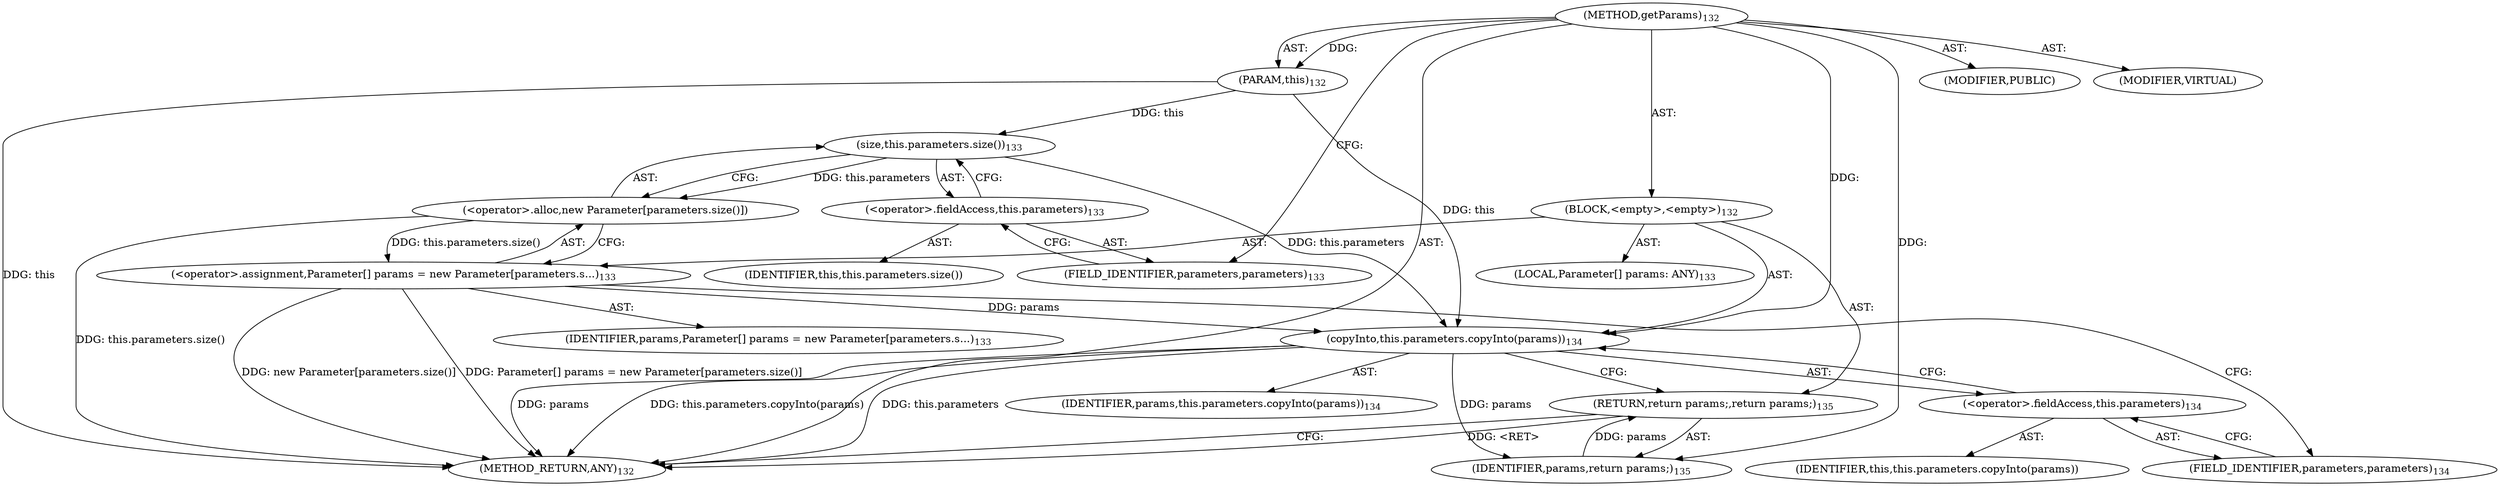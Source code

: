 digraph "getParams" {  
"111669149703" [label = <(METHOD,getParams)<SUB>132</SUB>> ]
"115964117004" [label = <(PARAM,this)<SUB>132</SUB>> ]
"25769803789" [label = <(BLOCK,&lt;empty&gt;,&lt;empty&gt;)<SUB>132</SUB>> ]
"94489280512" [label = <(LOCAL,Parameter[] params: ANY)<SUB>133</SUB>> ]
"30064771105" [label = <(&lt;operator&gt;.assignment,Parameter[] params = new Parameter[parameters.s...)<SUB>133</SUB>> ]
"68719476765" [label = <(IDENTIFIER,params,Parameter[] params = new Parameter[parameters.s...)<SUB>133</SUB>> ]
"30064771106" [label = <(&lt;operator&gt;.alloc,new Parameter[parameters.size()])> ]
"30064771107" [label = <(size,this.parameters.size())<SUB>133</SUB>> ]
"30064771108" [label = <(&lt;operator&gt;.fieldAccess,this.parameters)<SUB>133</SUB>> ]
"68719476766" [label = <(IDENTIFIER,this,this.parameters.size())> ]
"55834574859" [label = <(FIELD_IDENTIFIER,parameters,parameters)<SUB>133</SUB>> ]
"30064771109" [label = <(copyInto,this.parameters.copyInto(params))<SUB>134</SUB>> ]
"30064771110" [label = <(&lt;operator&gt;.fieldAccess,this.parameters)<SUB>134</SUB>> ]
"68719476767" [label = <(IDENTIFIER,this,this.parameters.copyInto(params))> ]
"55834574860" [label = <(FIELD_IDENTIFIER,parameters,parameters)<SUB>134</SUB>> ]
"68719476768" [label = <(IDENTIFIER,params,this.parameters.copyInto(params))<SUB>134</SUB>> ]
"146028888067" [label = <(RETURN,return params;,return params;)<SUB>135</SUB>> ]
"68719476769" [label = <(IDENTIFIER,params,return params;)<SUB>135</SUB>> ]
"133143986193" [label = <(MODIFIER,PUBLIC)> ]
"133143986194" [label = <(MODIFIER,VIRTUAL)> ]
"128849018887" [label = <(METHOD_RETURN,ANY)<SUB>132</SUB>> ]
  "111669149703" -> "115964117004"  [ label = "AST: "] 
  "111669149703" -> "25769803789"  [ label = "AST: "] 
  "111669149703" -> "133143986193"  [ label = "AST: "] 
  "111669149703" -> "133143986194"  [ label = "AST: "] 
  "111669149703" -> "128849018887"  [ label = "AST: "] 
  "25769803789" -> "94489280512"  [ label = "AST: "] 
  "25769803789" -> "30064771105"  [ label = "AST: "] 
  "25769803789" -> "30064771109"  [ label = "AST: "] 
  "25769803789" -> "146028888067"  [ label = "AST: "] 
  "30064771105" -> "68719476765"  [ label = "AST: "] 
  "30064771105" -> "30064771106"  [ label = "AST: "] 
  "30064771106" -> "30064771107"  [ label = "AST: "] 
  "30064771107" -> "30064771108"  [ label = "AST: "] 
  "30064771108" -> "68719476766"  [ label = "AST: "] 
  "30064771108" -> "55834574859"  [ label = "AST: "] 
  "30064771109" -> "30064771110"  [ label = "AST: "] 
  "30064771109" -> "68719476768"  [ label = "AST: "] 
  "30064771110" -> "68719476767"  [ label = "AST: "] 
  "30064771110" -> "55834574860"  [ label = "AST: "] 
  "146028888067" -> "68719476769"  [ label = "AST: "] 
  "30064771105" -> "55834574860"  [ label = "CFG: "] 
  "30064771109" -> "146028888067"  [ label = "CFG: "] 
  "146028888067" -> "128849018887"  [ label = "CFG: "] 
  "30064771106" -> "30064771105"  [ label = "CFG: "] 
  "30064771110" -> "30064771109"  [ label = "CFG: "] 
  "30064771107" -> "30064771106"  [ label = "CFG: "] 
  "55834574860" -> "30064771110"  [ label = "CFG: "] 
  "30064771108" -> "30064771107"  [ label = "CFG: "] 
  "55834574859" -> "30064771108"  [ label = "CFG: "] 
  "111669149703" -> "55834574859"  [ label = "CFG: "] 
  "146028888067" -> "128849018887"  [ label = "DDG: &lt;RET&gt;"] 
  "115964117004" -> "128849018887"  [ label = "DDG: this"] 
  "30064771106" -> "128849018887"  [ label = "DDG: this.parameters.size()"] 
  "30064771105" -> "128849018887"  [ label = "DDG: new Parameter[parameters.size()]"] 
  "30064771105" -> "128849018887"  [ label = "DDG: Parameter[] params = new Parameter[parameters.size()]"] 
  "30064771109" -> "128849018887"  [ label = "DDG: this.parameters"] 
  "30064771109" -> "128849018887"  [ label = "DDG: params"] 
  "30064771109" -> "128849018887"  [ label = "DDG: this.parameters.copyInto(params)"] 
  "111669149703" -> "115964117004"  [ label = "DDG: "] 
  "30064771106" -> "30064771105"  [ label = "DDG: this.parameters.size()"] 
  "68719476769" -> "146028888067"  [ label = "DDG: params"] 
  "115964117004" -> "30064771109"  [ label = "DDG: this"] 
  "30064771107" -> "30064771109"  [ label = "DDG: this.parameters"] 
  "30064771105" -> "30064771109"  [ label = "DDG: params"] 
  "111669149703" -> "30064771109"  [ label = "DDG: "] 
  "30064771109" -> "68719476769"  [ label = "DDG: params"] 
  "111669149703" -> "68719476769"  [ label = "DDG: "] 
  "30064771107" -> "30064771106"  [ label = "DDG: this.parameters"] 
  "115964117004" -> "30064771107"  [ label = "DDG: this"] 
}

